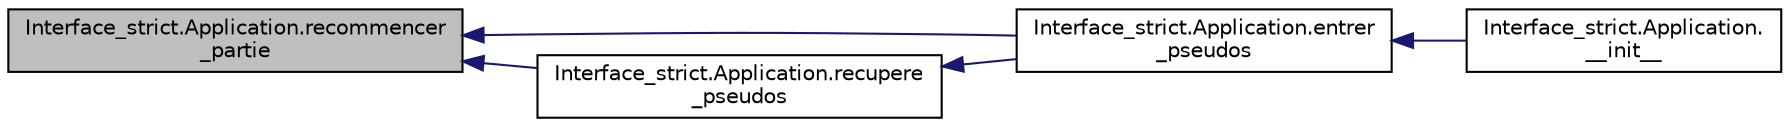 digraph "Interface_strict.Application.recommencer_partie"
{
  edge [fontname="Helvetica",fontsize="10",labelfontname="Helvetica",labelfontsize="10"];
  node [fontname="Helvetica",fontsize="10",shape=record];
  rankdir="LR";
  Node48 [label="Interface_strict.Application.recommencer\l_partie",height=0.2,width=0.4,color="black", fillcolor="grey75", style="filled", fontcolor="black"];
  Node48 -> Node49 [dir="back",color="midnightblue",fontsize="10",style="solid",fontname="Helvetica"];
  Node49 [label="Interface_strict.Application.entrer\l_pseudos",height=0.2,width=0.4,color="black", fillcolor="white", style="filled",URL="$class_interface__strict_1_1_application.html#a237c74e90f8e43f45431ef87f9856038"];
  Node49 -> Node50 [dir="back",color="midnightblue",fontsize="10",style="solid",fontname="Helvetica"];
  Node50 [label="Interface_strict.Application.\l__init__",height=0.2,width=0.4,color="black", fillcolor="white", style="filled",URL="$class_interface__strict_1_1_application.html#a4908aaebdd2418bbe277f491e6884d10"];
  Node48 -> Node51 [dir="back",color="midnightblue",fontsize="10",style="solid",fontname="Helvetica"];
  Node51 [label="Interface_strict.Application.recupere\l_pseudos",height=0.2,width=0.4,color="black", fillcolor="white", style="filled",URL="$class_interface__strict_1_1_application.html#adab35f39f96daab4b5e3d0f470d0c217"];
  Node51 -> Node49 [dir="back",color="midnightblue",fontsize="10",style="solid",fontname="Helvetica"];
}
